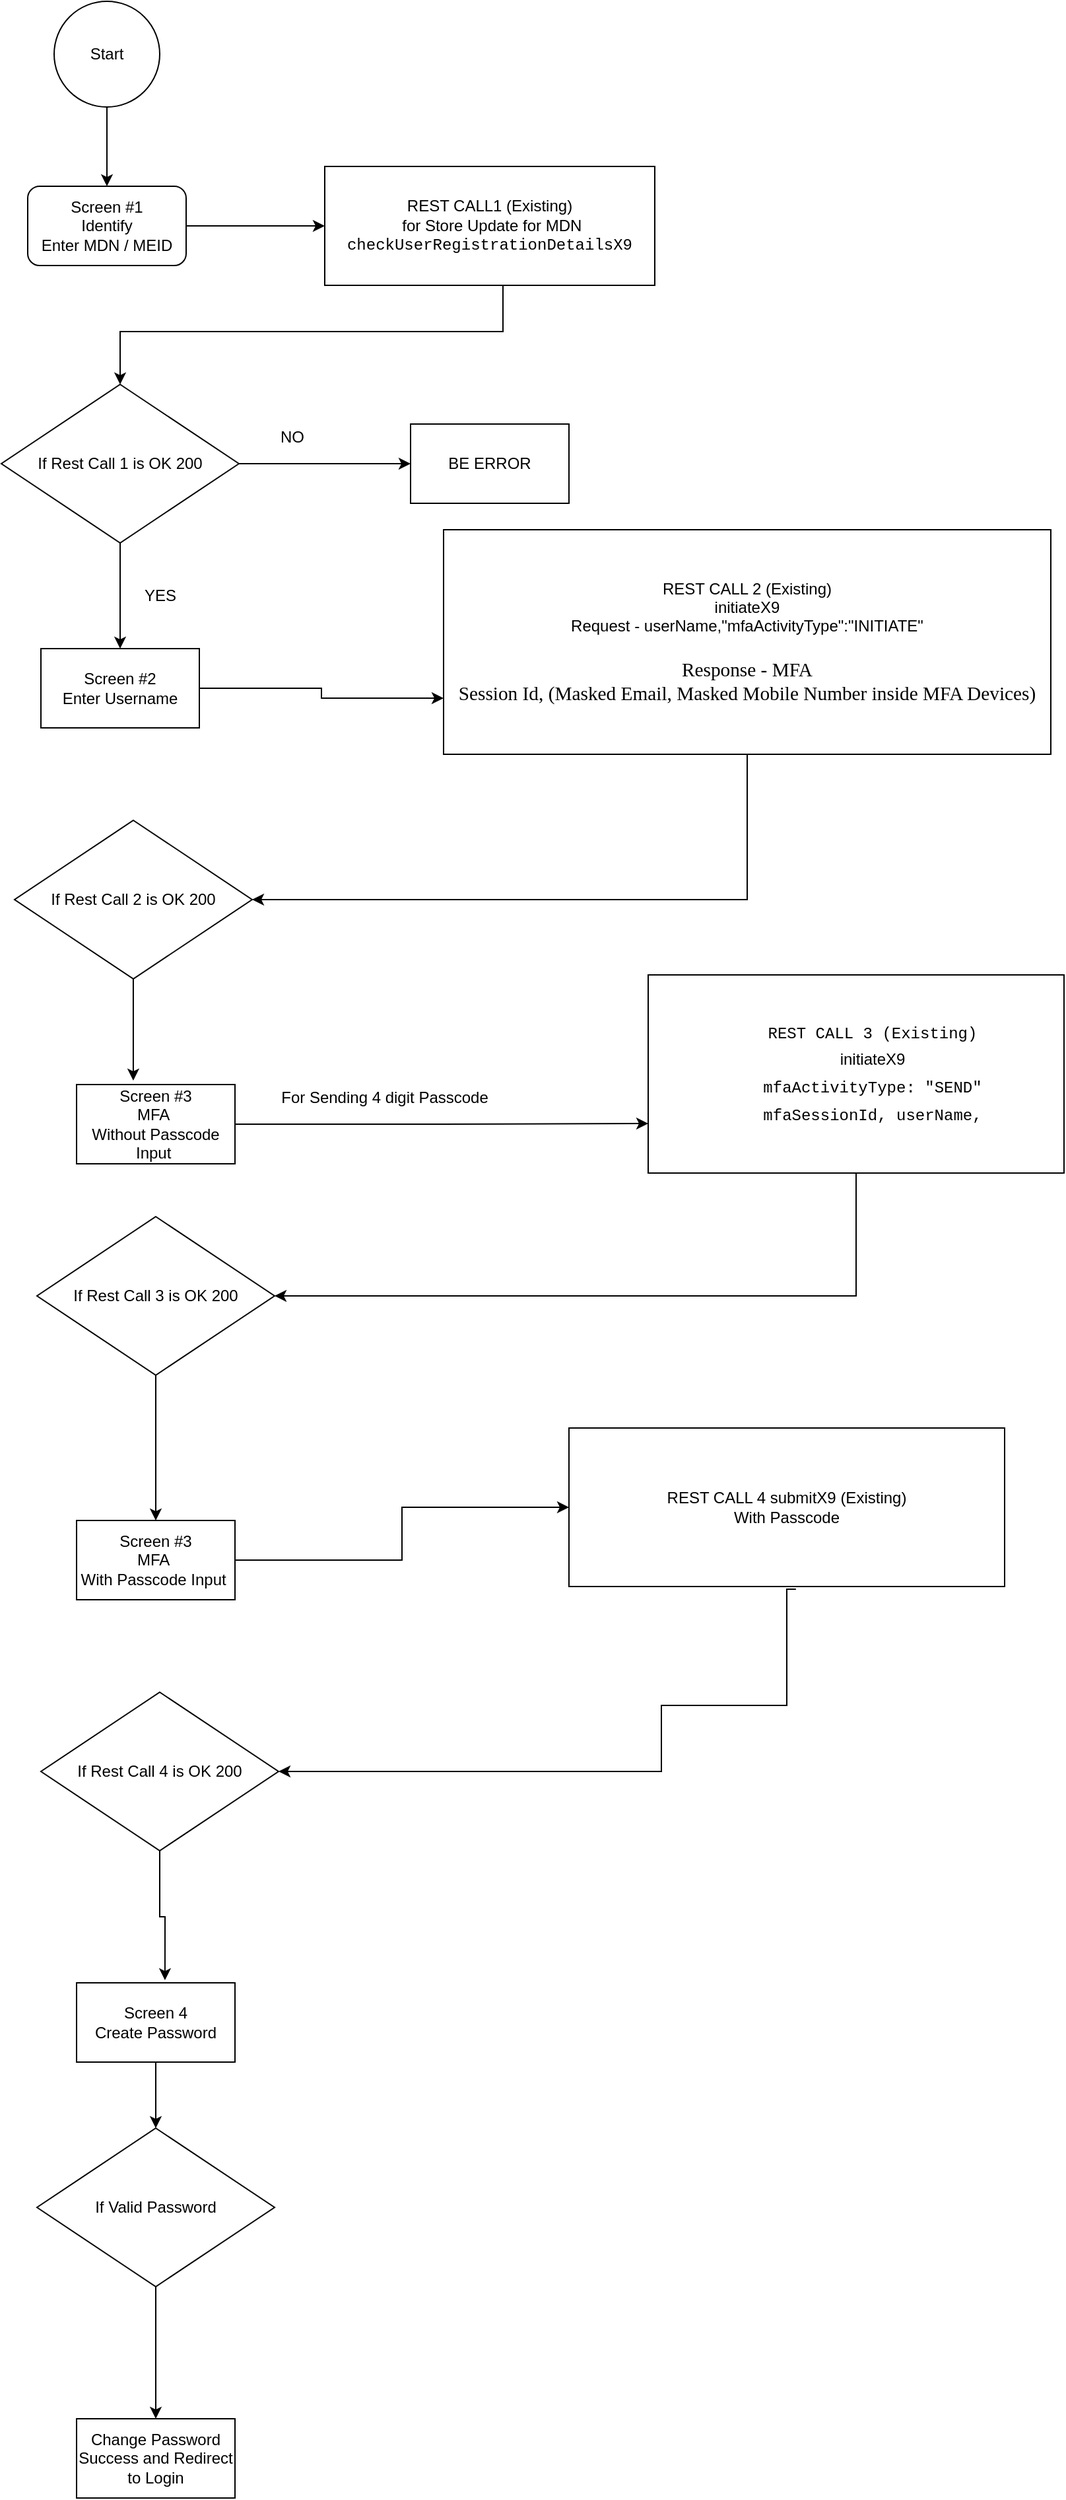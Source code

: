 <mxfile version="14.5.1" type="github">
  <diagram id="C5RBs43oDa-KdzZeNtuy" name="Page-1">
    <mxGraphModel dx="1422" dy="794" grid="1" gridSize="10" guides="1" tooltips="1" connect="1" arrows="1" fold="1" page="1" pageScale="1" pageWidth="827" pageHeight="1169" math="0" shadow="0">
      <root>
        <mxCell id="WIyWlLk6GJQsqaUBKTNV-0" />
        <mxCell id="WIyWlLk6GJQsqaUBKTNV-1" parent="WIyWlLk6GJQsqaUBKTNV-0" />
        <mxCell id="4tj3fXw6MV_wgokn5749-18" style="edgeStyle=orthogonalEdgeStyle;rounded=0;orthogonalLoop=1;jettySize=auto;html=1;" edge="1" parent="WIyWlLk6GJQsqaUBKTNV-1" source="4tj3fXw6MV_wgokn5749-1" target="4tj3fXw6MV_wgokn5749-2">
          <mxGeometry relative="1" as="geometry" />
        </mxCell>
        <mxCell id="4tj3fXw6MV_wgokn5749-1" value="Start" style="ellipse;whiteSpace=wrap;html=1;aspect=fixed;" vertex="1" parent="WIyWlLk6GJQsqaUBKTNV-1">
          <mxGeometry x="290" y="10" width="80" height="80" as="geometry" />
        </mxCell>
        <mxCell id="4tj3fXw6MV_wgokn5749-5" style="edgeStyle=orthogonalEdgeStyle;rounded=0;orthogonalLoop=1;jettySize=auto;html=1;" edge="1" parent="WIyWlLk6GJQsqaUBKTNV-1" source="4tj3fXw6MV_wgokn5749-2" target="4tj3fXw6MV_wgokn5749-4">
          <mxGeometry relative="1" as="geometry" />
        </mxCell>
        <mxCell id="4tj3fXw6MV_wgokn5749-2" value="Screen #1&lt;br&gt;Identify&lt;br&gt;Enter MDN / MEID" style="rounded=1;whiteSpace=wrap;html=1;" vertex="1" parent="WIyWlLk6GJQsqaUBKTNV-1">
          <mxGeometry x="270" y="150" width="120" height="60" as="geometry" />
        </mxCell>
        <mxCell id="4tj3fXw6MV_wgokn5749-8" style="edgeStyle=orthogonalEdgeStyle;rounded=0;orthogonalLoop=1;jettySize=auto;html=1;" edge="1" parent="WIyWlLk6GJQsqaUBKTNV-1" source="4tj3fXw6MV_wgokn5749-4" target="4tj3fXw6MV_wgokn5749-12">
          <mxGeometry relative="1" as="geometry">
            <Array as="points">
              <mxPoint x="630" y="260" />
              <mxPoint x="340" y="260" />
              <mxPoint x="340" y="330" />
            </Array>
          </mxGeometry>
        </mxCell>
        <mxCell id="4tj3fXw6MV_wgokn5749-4" value="&lt;span style=&quot;text-align: left&quot;&gt;REST CALL1 (Existing)&lt;br&gt;&amp;nbsp;for Store Update for MDN&lt;br&gt;&lt;font face=&quot;consolas, lucida console, courier new, monospace&quot;&gt;checkUserRegistrationDetailsX9&lt;/font&gt;&lt;/span&gt;" style="whiteSpace=wrap;html=1;" vertex="1" parent="WIyWlLk6GJQsqaUBKTNV-1">
          <mxGeometry x="495" y="135" width="250" height="90" as="geometry" />
        </mxCell>
        <mxCell id="4tj3fXw6MV_wgokn5749-11" style="edgeStyle=orthogonalEdgeStyle;rounded=0;orthogonalLoop=1;jettySize=auto;html=1;entryX=0;entryY=0.75;entryDx=0;entryDy=0;" edge="1" parent="WIyWlLk6GJQsqaUBKTNV-1" source="4tj3fXw6MV_wgokn5749-7" target="4tj3fXw6MV_wgokn5749-10">
          <mxGeometry relative="1" as="geometry" />
        </mxCell>
        <mxCell id="4tj3fXw6MV_wgokn5749-7" value="Screen #2&lt;br&gt;Enter Username" style="whiteSpace=wrap;html=1;" vertex="1" parent="WIyWlLk6GJQsqaUBKTNV-1">
          <mxGeometry x="280" y="500" width="120" height="60" as="geometry" />
        </mxCell>
        <mxCell id="4tj3fXw6MV_wgokn5749-30" style="edgeStyle=orthogonalEdgeStyle;rounded=0;orthogonalLoop=1;jettySize=auto;html=1;entryX=1;entryY=0.5;entryDx=0;entryDy=0;exitX=0.5;exitY=1;exitDx=0;exitDy=0;" edge="1" parent="WIyWlLk6GJQsqaUBKTNV-1" source="4tj3fXw6MV_wgokn5749-10" target="4tj3fXw6MV_wgokn5749-28">
          <mxGeometry relative="1" as="geometry" />
        </mxCell>
        <mxCell id="4tj3fXw6MV_wgokn5749-10" value="&lt;span style=&quot;text-align: left&quot;&gt;REST CALL 2 (Existing)&lt;br&gt;&lt;/span&gt;&lt;span style=&quot;text-align: left&quot;&gt;initiateX9&lt;/span&gt;&lt;span style=&quot;text-align: left&quot;&gt;&lt;br&gt;Request - userName,&quot;mfaActivityType&quot;:&quot;INITIATE&quot;&lt;br&gt;&lt;/span&gt;&lt;span style=&quot;font-family: &amp;#34;calibri&amp;#34; ; font-size: 14.667px&quot;&gt;&lt;br&gt;Response - MFA&lt;/span&gt;&lt;br style=&quot;font-family: &amp;#34;calibri&amp;#34; ; font-size: 14.667px&quot;&gt;&lt;span style=&quot;font-family: &amp;#34;calibri&amp;#34; ; font-size: 14.667px&quot;&gt;Session Id, (Masked Email, Masked Mobile Number inside MFA Devices)&lt;/span&gt;&lt;span style=&quot;text-align: left&quot;&gt;&lt;br&gt;&lt;/span&gt;" style="whiteSpace=wrap;html=1;" vertex="1" parent="WIyWlLk6GJQsqaUBKTNV-1">
          <mxGeometry x="585" y="410" width="460" height="170" as="geometry" />
        </mxCell>
        <mxCell id="4tj3fXw6MV_wgokn5749-16" style="edgeStyle=orthogonalEdgeStyle;rounded=0;orthogonalLoop=1;jettySize=auto;html=1;" edge="1" parent="WIyWlLk6GJQsqaUBKTNV-1" source="4tj3fXw6MV_wgokn5749-12" target="4tj3fXw6MV_wgokn5749-15">
          <mxGeometry relative="1" as="geometry" />
        </mxCell>
        <mxCell id="4tj3fXw6MV_wgokn5749-19" style="edgeStyle=orthogonalEdgeStyle;rounded=0;orthogonalLoop=1;jettySize=auto;html=1;" edge="1" parent="WIyWlLk6GJQsqaUBKTNV-1" source="4tj3fXw6MV_wgokn5749-12" target="4tj3fXw6MV_wgokn5749-7">
          <mxGeometry relative="1" as="geometry" />
        </mxCell>
        <mxCell id="4tj3fXw6MV_wgokn5749-12" value="If Rest Call 1 is OK 200" style="rhombus;whiteSpace=wrap;html=1;" vertex="1" parent="WIyWlLk6GJQsqaUBKTNV-1">
          <mxGeometry x="250" y="300" width="180" height="120" as="geometry" />
        </mxCell>
        <mxCell id="4tj3fXw6MV_wgokn5749-15" value="BE ERROR" style="whiteSpace=wrap;html=1;" vertex="1" parent="WIyWlLk6GJQsqaUBKTNV-1">
          <mxGeometry x="560" y="330" width="120" height="60" as="geometry" />
        </mxCell>
        <mxCell id="4tj3fXw6MV_wgokn5749-20" value="YES" style="text;html=1;align=center;verticalAlign=middle;resizable=0;points=[];autosize=1;" vertex="1" parent="WIyWlLk6GJQsqaUBKTNV-1">
          <mxGeometry x="350" y="450" width="40" height="20" as="geometry" />
        </mxCell>
        <mxCell id="4tj3fXw6MV_wgokn5749-21" value="NO" style="text;html=1;align=center;verticalAlign=middle;resizable=0;points=[];autosize=1;" vertex="1" parent="WIyWlLk6GJQsqaUBKTNV-1">
          <mxGeometry x="455" y="330" width="30" height="20" as="geometry" />
        </mxCell>
        <mxCell id="4tj3fXw6MV_wgokn5749-33" style="edgeStyle=orthogonalEdgeStyle;rounded=0;orthogonalLoop=1;jettySize=auto;html=1;entryX=0;entryY=0.75;entryDx=0;entryDy=0;" edge="1" parent="WIyWlLk6GJQsqaUBKTNV-1" source="4tj3fXw6MV_wgokn5749-24" target="4tj3fXw6MV_wgokn5749-32">
          <mxGeometry relative="1" as="geometry" />
        </mxCell>
        <mxCell id="4tj3fXw6MV_wgokn5749-24" value="Screen #3&lt;br&gt;MFA&amp;nbsp;&lt;br&gt;Without Passcode Input&amp;nbsp;" style="whiteSpace=wrap;html=1;" vertex="1" parent="WIyWlLk6GJQsqaUBKTNV-1">
          <mxGeometry x="307" y="830" width="120" height="60" as="geometry" />
        </mxCell>
        <mxCell id="4tj3fXw6MV_wgokn5749-51" style="edgeStyle=orthogonalEdgeStyle;rounded=0;orthogonalLoop=1;jettySize=auto;html=1;" edge="1" parent="WIyWlLk6GJQsqaUBKTNV-1" source="4tj3fXw6MV_wgokn5749-25" target="4tj3fXw6MV_wgokn5749-49">
          <mxGeometry relative="1" as="geometry" />
        </mxCell>
        <mxCell id="4tj3fXw6MV_wgokn5749-25" value="Screen 4&lt;br&gt;Create Password" style="whiteSpace=wrap;html=1;" vertex="1" parent="WIyWlLk6GJQsqaUBKTNV-1">
          <mxGeometry x="307" y="1510" width="120" height="60" as="geometry" />
        </mxCell>
        <mxCell id="4tj3fXw6MV_wgokn5749-31" style="edgeStyle=orthogonalEdgeStyle;rounded=0;orthogonalLoop=1;jettySize=auto;html=1;entryX=0.358;entryY=-0.05;entryDx=0;entryDy=0;entryPerimeter=0;" edge="1" parent="WIyWlLk6GJQsqaUBKTNV-1" source="4tj3fXw6MV_wgokn5749-28" target="4tj3fXw6MV_wgokn5749-24">
          <mxGeometry relative="1" as="geometry" />
        </mxCell>
        <mxCell id="4tj3fXw6MV_wgokn5749-28" value="If Rest Call 2 is OK 200" style="rhombus;whiteSpace=wrap;html=1;" vertex="1" parent="WIyWlLk6GJQsqaUBKTNV-1">
          <mxGeometry x="260" y="630" width="180" height="120" as="geometry" />
        </mxCell>
        <mxCell id="4tj3fXw6MV_wgokn5749-36" style="edgeStyle=orthogonalEdgeStyle;rounded=0;orthogonalLoop=1;jettySize=auto;html=1;entryX=1;entryY=0.5;entryDx=0;entryDy=0;exitX=0.5;exitY=1;exitDx=0;exitDy=0;" edge="1" parent="WIyWlLk6GJQsqaUBKTNV-1" source="4tj3fXw6MV_wgokn5749-32" target="4tj3fXw6MV_wgokn5749-35">
          <mxGeometry relative="1" as="geometry" />
        </mxCell>
        <mxCell id="4tj3fXw6MV_wgokn5749-32" value="&lt;ol class=&quot;children expanded&quot; style=&quot;box-sizing: border-box ; min-width: 0px ; min-height: 0px ; list-style-type: none ; padding-left: 10px ; font-family: &amp;#34;consolas&amp;#34; , &amp;#34;lucida console&amp;#34; , &amp;#34;courier new&amp;#34; , monospace&quot;&gt;&lt;li tabindex=&quot;0&quot; class=&quot;force-white-icons selected&quot; style=&quot;box-sizing: border-box ; min-width: 0px ; min-height: 12px ; outline-width: 0px ; text-overflow: ellipsis ; position: relative ; display: block ; align-items: center ; padding-left: 5px ; line-height: 20px ; margin-top: 1px ; margin-left: 10px&quot;&gt;&lt;span class=&quot;name-and-value&quot; style=&quot;box-sizing: border-box ; min-width: 0px ; min-height: 0px ; overflow: hidden ; text-overflow: ellipsis ; line-height: 16px&quot;&gt;&lt;span class=&quot;name&quot; style=&quot;box-sizing: border-box ; min-width: 0px ; min-height: 0px&quot;&gt;REST CALL 3 (Existing)&lt;br&gt;&lt;span style=&quot;font-family: &amp;#34;helvetica&amp;#34; ; text-align: left&quot;&gt;initiateX9&lt;/span&gt;&lt;br&gt;&lt;/span&gt;&lt;/span&gt;&lt;/li&gt;&lt;li tabindex=&quot;0&quot; class=&quot;force-white-icons selected&quot; style=&quot;box-sizing: border-box ; min-width: 0px ; min-height: 12px ; outline-width: 0px ; text-overflow: ellipsis ; position: relative ; display: block ; align-items: center ; padding-left: 5px ; line-height: 20px ; margin-top: 1px ; margin-left: 10px&quot;&gt;&lt;span class=&quot;name-and-value&quot; style=&quot;box-sizing: border-box ; min-width: 0px ; min-height: 0px ; overflow: hidden ; text-overflow: ellipsis ; line-height: 16px&quot;&gt;&lt;span class=&quot;name&quot; style=&quot;box-sizing: border-box ; min-width: 0px ; min-height: 0px&quot;&gt;mfaActivityType&lt;/span&gt;:&amp;nbsp;&lt;span class=&quot;object-value-string value&quot; style=&quot;box-sizing: border-box ; min-width: 0px ; min-height: 0px&quot;&gt;&lt;span class=&quot;object-value-string-quote&quot; style=&quot;box-sizing: border-box ; min-width: 0px ; min-height: 0px&quot;&gt;&quot;&lt;/span&gt;SEND&lt;span class=&quot;object-value-string-quote&quot; style=&quot;box-sizing: border-box ; min-width: 0px ; min-height: 0px&quot;&gt;&quot;&lt;/span&gt;&lt;/span&gt;&lt;/span&gt;&lt;/li&gt;&lt;li style=&quot;box-sizing: border-box ; min-width: 0px ; min-height: 12px ; text-overflow: ellipsis ; position: relative ; display: block ; align-items: center ; padding-left: 5px ; line-height: 20px ; margin-top: 1px ; margin-left: 10px&quot;&gt;&lt;span class=&quot;name-and-value&quot; style=&quot;box-sizing: border-box ; min-width: 0px ; min-height: 0px ; overflow: hidden ; text-overflow: ellipsis ; line-height: 16px&quot;&gt;&lt;span class=&quot;name&quot; style=&quot;box-sizing: border-box ; min-width: 0px ; min-height: 0px&quot;&gt;mfaSessionId,&lt;/span&gt;&amp;nbsp;&lt;/span&gt;&lt;span class=&quot;name&quot; style=&quot;box-sizing: border-box ; min-width: 0px ; min-height: 0px&quot;&gt;userName,&lt;/span&gt;&lt;/li&gt;&lt;/ol&gt;" style="whiteSpace=wrap;html=1;" vertex="1" parent="WIyWlLk6GJQsqaUBKTNV-1">
          <mxGeometry x="740" y="747" width="315" height="150" as="geometry" />
        </mxCell>
        <mxCell id="4tj3fXw6MV_wgokn5749-43" style="edgeStyle=orthogonalEdgeStyle;rounded=0;orthogonalLoop=1;jettySize=auto;html=1;" edge="1" parent="WIyWlLk6GJQsqaUBKTNV-1" source="4tj3fXw6MV_wgokn5749-35" target="4tj3fXw6MV_wgokn5749-42">
          <mxGeometry relative="1" as="geometry" />
        </mxCell>
        <mxCell id="4tj3fXw6MV_wgokn5749-35" value="If Rest Call 3 is OK 200" style="rhombus;whiteSpace=wrap;html=1;" vertex="1" parent="WIyWlLk6GJQsqaUBKTNV-1">
          <mxGeometry x="277" y="930" width="180" height="120" as="geometry" />
        </mxCell>
        <mxCell id="4tj3fXw6MV_wgokn5749-46" style="edgeStyle=orthogonalEdgeStyle;rounded=0;orthogonalLoop=1;jettySize=auto;html=1;entryX=1;entryY=0.5;entryDx=0;entryDy=0;exitX=0.521;exitY=1.017;exitDx=0;exitDy=0;exitPerimeter=0;" edge="1" parent="WIyWlLk6GJQsqaUBKTNV-1" source="4tj3fXw6MV_wgokn5749-38" target="4tj3fXw6MV_wgokn5749-40">
          <mxGeometry relative="1" as="geometry">
            <Array as="points">
              <mxPoint x="845" y="1212" />
              <mxPoint x="845" y="1300" />
              <mxPoint x="750" y="1300" />
              <mxPoint x="750" y="1350" />
            </Array>
          </mxGeometry>
        </mxCell>
        <mxCell id="4tj3fXw6MV_wgokn5749-38" value="&lt;span style=&quot;text-align: left&quot;&gt;REST CALL 4 submitX9 (Existing)&lt;br&gt;With Passcode&lt;br&gt;&lt;/span&gt;" style="whiteSpace=wrap;html=1;" vertex="1" parent="WIyWlLk6GJQsqaUBKTNV-1">
          <mxGeometry x="680" y="1090" width="330" height="120" as="geometry" />
        </mxCell>
        <mxCell id="4tj3fXw6MV_wgokn5749-47" style="edgeStyle=orthogonalEdgeStyle;rounded=0;orthogonalLoop=1;jettySize=auto;html=1;entryX=0.558;entryY=-0.033;entryDx=0;entryDy=0;entryPerimeter=0;" edge="1" parent="WIyWlLk6GJQsqaUBKTNV-1" source="4tj3fXw6MV_wgokn5749-40" target="4tj3fXw6MV_wgokn5749-25">
          <mxGeometry relative="1" as="geometry" />
        </mxCell>
        <mxCell id="4tj3fXw6MV_wgokn5749-40" value="If Rest Call 4 is OK 200" style="rhombus;whiteSpace=wrap;html=1;" vertex="1" parent="WIyWlLk6GJQsqaUBKTNV-1">
          <mxGeometry x="280" y="1290" width="180" height="120" as="geometry" />
        </mxCell>
        <mxCell id="4tj3fXw6MV_wgokn5749-41" value="For Sending 4 digit Passcode" style="text;html=1;align=center;verticalAlign=middle;resizable=0;points=[];autosize=1;" vertex="1" parent="WIyWlLk6GJQsqaUBKTNV-1">
          <mxGeometry x="455" y="830" width="170" height="20" as="geometry" />
        </mxCell>
        <mxCell id="4tj3fXw6MV_wgokn5749-45" style="edgeStyle=orthogonalEdgeStyle;rounded=0;orthogonalLoop=1;jettySize=auto;html=1;" edge="1" parent="WIyWlLk6GJQsqaUBKTNV-1" source="4tj3fXw6MV_wgokn5749-42" target="4tj3fXw6MV_wgokn5749-38">
          <mxGeometry relative="1" as="geometry" />
        </mxCell>
        <mxCell id="4tj3fXw6MV_wgokn5749-42" value="Screen #3&lt;br&gt;MFA&amp;nbsp;&lt;br&gt;With Passcode Input&amp;nbsp;" style="whiteSpace=wrap;html=1;" vertex="1" parent="WIyWlLk6GJQsqaUBKTNV-1">
          <mxGeometry x="307" y="1160" width="120" height="60" as="geometry" />
        </mxCell>
        <mxCell id="4tj3fXw6MV_wgokn5749-48" value="Change Password Success and Redirect to Login" style="rounded=0;whiteSpace=wrap;html=1;" vertex="1" parent="WIyWlLk6GJQsqaUBKTNV-1">
          <mxGeometry x="307" y="1840" width="120" height="60" as="geometry" />
        </mxCell>
        <mxCell id="4tj3fXw6MV_wgokn5749-52" style="edgeStyle=orthogonalEdgeStyle;rounded=0;orthogonalLoop=1;jettySize=auto;html=1;entryX=0.5;entryY=0;entryDx=0;entryDy=0;" edge="1" parent="WIyWlLk6GJQsqaUBKTNV-1" source="4tj3fXw6MV_wgokn5749-49" target="4tj3fXw6MV_wgokn5749-48">
          <mxGeometry relative="1" as="geometry" />
        </mxCell>
        <mxCell id="4tj3fXw6MV_wgokn5749-49" value="If Valid Password" style="rhombus;whiteSpace=wrap;html=1;" vertex="1" parent="WIyWlLk6GJQsqaUBKTNV-1">
          <mxGeometry x="277" y="1620" width="180" height="120" as="geometry" />
        </mxCell>
      </root>
    </mxGraphModel>
  </diagram>
</mxfile>
